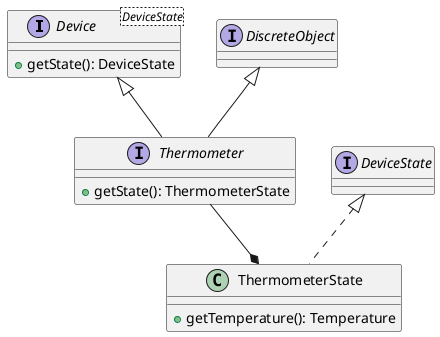 @startuml thermometer

interface Device<DeviceState> {
    + getState(): DeviceState
}

class ThermometerState implements DeviceState {
    + getTemperature(): Temperature
}

interface Thermometer extends Device, DiscreteObject {
    + getState(): ThermometerState
}

Thermometer --* ThermometerState

@enduml
